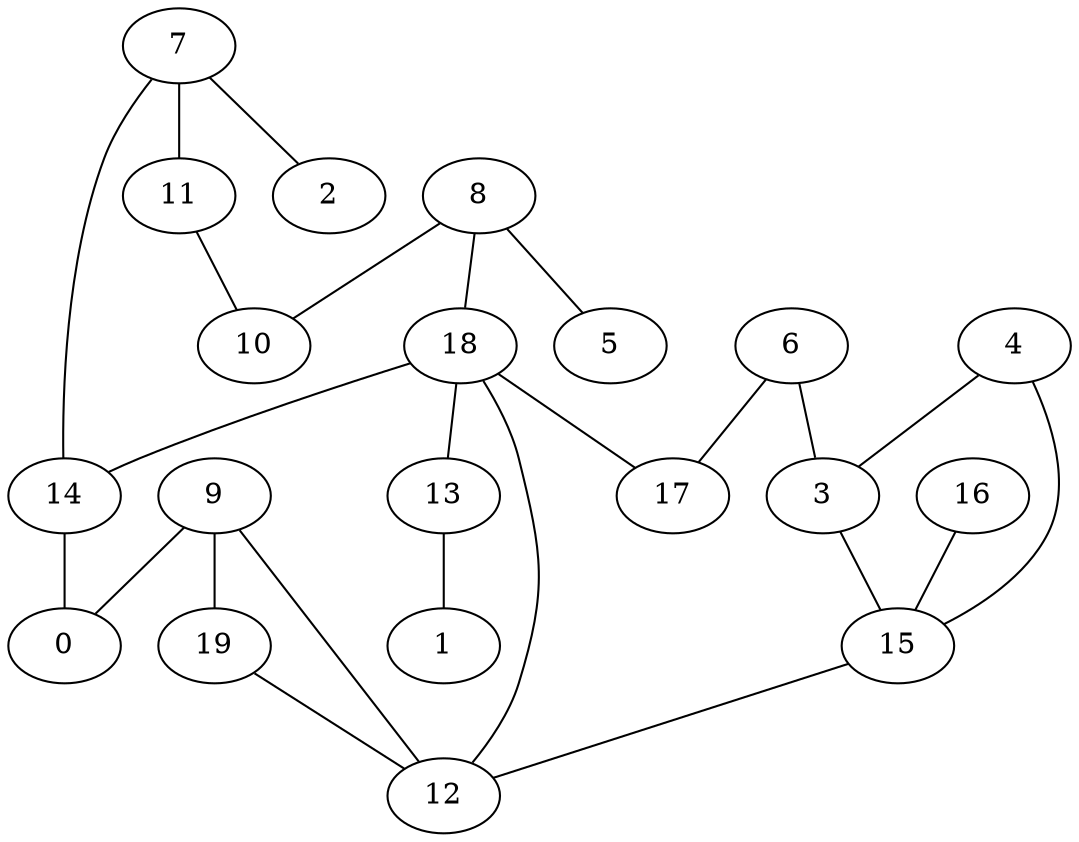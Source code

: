 digraph GG_graph {

subgraph G_graph {
edge [color = black]
"7" -> "2" [dir = none]
"7" -> "11" [dir = none]
"7" -> "14" [dir = none]
"16" -> "15" [dir = none]
"3" -> "15" [dir = none]
"9" -> "12" [dir = none]
"14" -> "0" [dir = none]
"6" -> "17" [dir = none]
"6" -> "3" [dir = none]
"19" -> "12" [dir = none]
"18" -> "12" [dir = none]
"18" -> "14" [dir = none]
"18" -> "13" [dir = none]
"11" -> "10" [dir = none]
"13" -> "1" [dir = none]
"15" -> "12" [dir = none]
"8" -> "5" [dir = none]
"8" -> "18" [dir = none]
"4" -> "3" [dir = none]
"9" -> "19" [dir = none]
"9" -> "0" [dir = none]
"4" -> "15" [dir = none]
"18" -> "17" [dir = none]
"8" -> "10" [dir = none]
}

}
